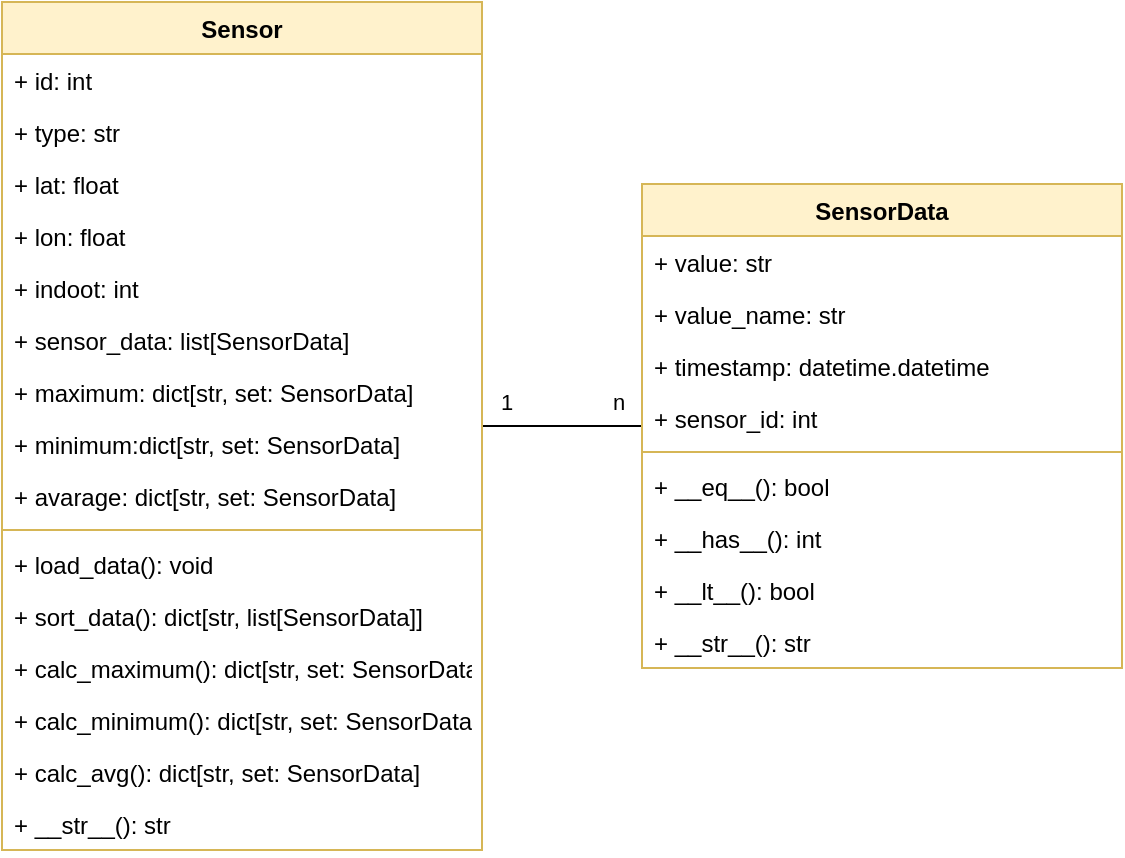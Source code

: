 <mxfile version="20.8.10" type="device" pages="2"><diagram name="Klassendiagramm" id="fnMVqeEOYJR4kWAXItFT"><mxGraphModel dx="526" dy="2151" grid="1" gridSize="10" guides="1" tooltips="1" connect="1" arrows="1" fold="1" page="1" pageScale="1" pageWidth="827" pageHeight="1169" math="0" shadow="0"><root><mxCell id="3HQV4Jy5ktPSQakiJ1Hj-0"/><mxCell id="3HQV4Jy5ktPSQakiJ1Hj-1" parent="3HQV4Jy5ktPSQakiJ1Hj-0"/><mxCell id="et2WI013PXlEvmsH1U_e-0" style="edgeStyle=orthogonalEdgeStyle;rounded=0;orthogonalLoop=1;jettySize=auto;html=1;endArrow=none;endFill=0;" edge="1" parent="3HQV4Jy5ktPSQakiJ1Hj-1" source="et2WI013PXlEvmsH1U_e-3" target="et2WI013PXlEvmsH1U_e-20"><mxGeometry relative="1" as="geometry"><Array as="points"><mxPoint x="310" y="-908"/><mxPoint x="310" y="-908"/></Array></mxGeometry></mxCell><mxCell id="et2WI013PXlEvmsH1U_e-1" value="1" style="edgeLabel;html=1;align=center;verticalAlign=middle;resizable=0;points=[];" vertex="1" connectable="0" parent="et2WI013PXlEvmsH1U_e-0"><mxGeometry x="-0.717" relative="1" as="geometry"><mxPoint y="-12" as="offset"/></mxGeometry></mxCell><mxCell id="et2WI013PXlEvmsH1U_e-2" value="n" style="edgeLabel;html=1;align=center;verticalAlign=middle;resizable=0;points=[];" vertex="1" connectable="0" parent="et2WI013PXlEvmsH1U_e-0"><mxGeometry x="0.7" relative="1" as="geometry"><mxPoint y="-12" as="offset"/></mxGeometry></mxCell><mxCell id="et2WI013PXlEvmsH1U_e-3" value="Sensor" style="swimlane;fontStyle=1;align=center;verticalAlign=top;childLayout=stackLayout;horizontal=1;startSize=26;horizontalStack=0;resizeParent=1;resizeParentMax=0;resizeLast=0;collapsible=1;marginBottom=0;fillColor=#fff2cc;strokeColor=#d6b656;" vertex="1" parent="3HQV4Jy5ktPSQakiJ1Hj-1"><mxGeometry x="40" y="-1120" width="240" height="424" as="geometry"/></mxCell><mxCell id="et2WI013PXlEvmsH1U_e-4" value="+ id: int" style="text;strokeColor=none;fillColor=none;align=left;verticalAlign=top;spacingLeft=4;spacingRight=4;overflow=hidden;rotatable=0;points=[[0,0.5],[1,0.5]];portConstraint=eastwest;" vertex="1" parent="et2WI013PXlEvmsH1U_e-3"><mxGeometry y="26" width="240" height="26" as="geometry"/></mxCell><mxCell id="et2WI013PXlEvmsH1U_e-5" value="+ type: str" style="text;strokeColor=none;fillColor=none;align=left;verticalAlign=top;spacingLeft=4;spacingRight=4;overflow=hidden;rotatable=0;points=[[0,0.5],[1,0.5]];portConstraint=eastwest;" vertex="1" parent="et2WI013PXlEvmsH1U_e-3"><mxGeometry y="52" width="240" height="26" as="geometry"/></mxCell><mxCell id="et2WI013PXlEvmsH1U_e-6" value="+ lat: float" style="text;strokeColor=none;fillColor=none;align=left;verticalAlign=top;spacingLeft=4;spacingRight=4;overflow=hidden;rotatable=0;points=[[0,0.5],[1,0.5]];portConstraint=eastwest;" vertex="1" parent="et2WI013PXlEvmsH1U_e-3"><mxGeometry y="78" width="240" height="26" as="geometry"/></mxCell><mxCell id="et2WI013PXlEvmsH1U_e-7" value="+ lon: float" style="text;strokeColor=none;fillColor=none;align=left;verticalAlign=top;spacingLeft=4;spacingRight=4;overflow=hidden;rotatable=0;points=[[0,0.5],[1,0.5]];portConstraint=eastwest;" vertex="1" parent="et2WI013PXlEvmsH1U_e-3"><mxGeometry y="104" width="240" height="26" as="geometry"/></mxCell><mxCell id="et2WI013PXlEvmsH1U_e-8" value="+ indoot: int" style="text;strokeColor=none;fillColor=none;align=left;verticalAlign=top;spacingLeft=4;spacingRight=4;overflow=hidden;rotatable=0;points=[[0,0.5],[1,0.5]];portConstraint=eastwest;" vertex="1" parent="et2WI013PXlEvmsH1U_e-3"><mxGeometry y="130" width="240" height="26" as="geometry"/></mxCell><mxCell id="et2WI013PXlEvmsH1U_e-9" value="+ sensor_data: list[SensorData]" style="text;strokeColor=none;fillColor=none;align=left;verticalAlign=top;spacingLeft=4;spacingRight=4;overflow=hidden;rotatable=0;points=[[0,0.5],[1,0.5]];portConstraint=eastwest;" vertex="1" parent="et2WI013PXlEvmsH1U_e-3"><mxGeometry y="156" width="240" height="26" as="geometry"/></mxCell><mxCell id="et2WI013PXlEvmsH1U_e-10" value="+ maximum: dict[str, set: SensorData]" style="text;strokeColor=none;fillColor=none;align=left;verticalAlign=top;spacingLeft=4;spacingRight=4;overflow=hidden;rotatable=0;points=[[0,0.5],[1,0.5]];portConstraint=eastwest;" vertex="1" parent="et2WI013PXlEvmsH1U_e-3"><mxGeometry y="182" width="240" height="26" as="geometry"/></mxCell><mxCell id="et2WI013PXlEvmsH1U_e-11" value="+ minimum:dict[str, set: SensorData]" style="text;strokeColor=none;fillColor=none;align=left;verticalAlign=top;spacingLeft=4;spacingRight=4;overflow=hidden;rotatable=0;points=[[0,0.5],[1,0.5]];portConstraint=eastwest;" vertex="1" parent="et2WI013PXlEvmsH1U_e-3"><mxGeometry y="208" width="240" height="26" as="geometry"/></mxCell><mxCell id="et2WI013PXlEvmsH1U_e-12" value="+ avarage: dict[str, set: SensorData]" style="text;strokeColor=none;fillColor=none;align=left;verticalAlign=top;spacingLeft=4;spacingRight=4;overflow=hidden;rotatable=0;points=[[0,0.5],[1,0.5]];portConstraint=eastwest;" vertex="1" parent="et2WI013PXlEvmsH1U_e-3"><mxGeometry y="234" width="240" height="26" as="geometry"/></mxCell><mxCell id="et2WI013PXlEvmsH1U_e-13" value="" style="line;strokeWidth=1;fillColor=none;align=left;verticalAlign=middle;spacingTop=-1;spacingLeft=3;spacingRight=3;rotatable=0;labelPosition=right;points=[];portConstraint=eastwest;strokeColor=inherit;" vertex="1" parent="et2WI013PXlEvmsH1U_e-3"><mxGeometry y="260" width="240" height="8" as="geometry"/></mxCell><mxCell id="et2WI013PXlEvmsH1U_e-14" value="+ load_data(): void" style="text;strokeColor=none;fillColor=none;align=left;verticalAlign=top;spacingLeft=4;spacingRight=4;overflow=hidden;rotatable=0;points=[[0,0.5],[1,0.5]];portConstraint=eastwest;" vertex="1" parent="et2WI013PXlEvmsH1U_e-3"><mxGeometry y="268" width="240" height="26" as="geometry"/></mxCell><mxCell id="et2WI013PXlEvmsH1U_e-15" value="+ sort_data(): dict[str, list[SensorData]]" style="text;strokeColor=none;fillColor=none;align=left;verticalAlign=top;spacingLeft=4;spacingRight=4;overflow=hidden;rotatable=0;points=[[0,0.5],[1,0.5]];portConstraint=eastwest;" vertex="1" parent="et2WI013PXlEvmsH1U_e-3"><mxGeometry y="294" width="240" height="26" as="geometry"/></mxCell><mxCell id="et2WI013PXlEvmsH1U_e-16" value="+ calc_maximum(): dict[str, set: SensorData]" style="text;strokeColor=none;fillColor=none;align=left;verticalAlign=top;spacingLeft=4;spacingRight=4;overflow=hidden;rotatable=0;points=[[0,0.5],[1,0.5]];portConstraint=eastwest;" vertex="1" parent="et2WI013PXlEvmsH1U_e-3"><mxGeometry y="320" width="240" height="26" as="geometry"/></mxCell><mxCell id="et2WI013PXlEvmsH1U_e-17" value="+ calc_minimum(): dict[str, set: SensorData]" style="text;strokeColor=none;fillColor=none;align=left;verticalAlign=top;spacingLeft=4;spacingRight=4;overflow=hidden;rotatable=0;points=[[0,0.5],[1,0.5]];portConstraint=eastwest;" vertex="1" parent="et2WI013PXlEvmsH1U_e-3"><mxGeometry y="346" width="240" height="26" as="geometry"/></mxCell><mxCell id="et2WI013PXlEvmsH1U_e-18" value="+ calc_avg(): dict[str, set: SensorData]" style="text;strokeColor=none;fillColor=none;align=left;verticalAlign=top;spacingLeft=4;spacingRight=4;overflow=hidden;rotatable=0;points=[[0,0.5],[1,0.5]];portConstraint=eastwest;" vertex="1" parent="et2WI013PXlEvmsH1U_e-3"><mxGeometry y="372" width="240" height="26" as="geometry"/></mxCell><mxCell id="et2WI013PXlEvmsH1U_e-19" value="+ __str__(): str" style="text;strokeColor=none;fillColor=none;align=left;verticalAlign=top;spacingLeft=4;spacingRight=4;overflow=hidden;rotatable=0;points=[[0,0.5],[1,0.5]];portConstraint=eastwest;" vertex="1" parent="et2WI013PXlEvmsH1U_e-3"><mxGeometry y="398" width="240" height="26" as="geometry"/></mxCell><mxCell id="et2WI013PXlEvmsH1U_e-20" value="SensorData" style="swimlane;fontStyle=1;align=center;verticalAlign=top;childLayout=stackLayout;horizontal=1;startSize=26;horizontalStack=0;resizeParent=1;resizeParentMax=0;resizeLast=0;collapsible=1;marginBottom=0;fillColor=#fff2cc;strokeColor=#d6b656;" vertex="1" parent="3HQV4Jy5ktPSQakiJ1Hj-1"><mxGeometry x="360" y="-1029" width="240" height="242" as="geometry"/></mxCell><mxCell id="et2WI013PXlEvmsH1U_e-21" value="+ value: str" style="text;strokeColor=none;fillColor=none;align=left;verticalAlign=top;spacingLeft=4;spacingRight=4;overflow=hidden;rotatable=0;points=[[0,0.5],[1,0.5]];portConstraint=eastwest;" vertex="1" parent="et2WI013PXlEvmsH1U_e-20"><mxGeometry y="26" width="240" height="26" as="geometry"/></mxCell><mxCell id="et2WI013PXlEvmsH1U_e-22" value="+ value_name: str" style="text;strokeColor=none;fillColor=none;align=left;verticalAlign=top;spacingLeft=4;spacingRight=4;overflow=hidden;rotatable=0;points=[[0,0.5],[1,0.5]];portConstraint=eastwest;" vertex="1" parent="et2WI013PXlEvmsH1U_e-20"><mxGeometry y="52" width="240" height="26" as="geometry"/></mxCell><mxCell id="et2WI013PXlEvmsH1U_e-23" value="+ timestamp: datetime.datetime" style="text;strokeColor=none;fillColor=none;align=left;verticalAlign=top;spacingLeft=4;spacingRight=4;overflow=hidden;rotatable=0;points=[[0,0.5],[1,0.5]];portConstraint=eastwest;" vertex="1" parent="et2WI013PXlEvmsH1U_e-20"><mxGeometry y="78" width="240" height="26" as="geometry"/></mxCell><mxCell id="et2WI013PXlEvmsH1U_e-24" value="+ sensor_id: int" style="text;strokeColor=none;fillColor=none;align=left;verticalAlign=top;spacingLeft=4;spacingRight=4;overflow=hidden;rotatable=0;points=[[0,0.5],[1,0.5]];portConstraint=eastwest;" vertex="1" parent="et2WI013PXlEvmsH1U_e-20"><mxGeometry y="104" width="240" height="26" as="geometry"/></mxCell><mxCell id="et2WI013PXlEvmsH1U_e-25" value="" style="line;strokeWidth=1;fillColor=none;align=left;verticalAlign=middle;spacingTop=-1;spacingLeft=3;spacingRight=3;rotatable=0;labelPosition=right;points=[];portConstraint=eastwest;strokeColor=inherit;" vertex="1" parent="et2WI013PXlEvmsH1U_e-20"><mxGeometry y="130" width="240" height="8" as="geometry"/></mxCell><mxCell id="et2WI013PXlEvmsH1U_e-26" value="+ __eq__(): bool" style="text;strokeColor=none;fillColor=none;align=left;verticalAlign=top;spacingLeft=4;spacingRight=4;overflow=hidden;rotatable=0;points=[[0,0.5],[1,0.5]];portConstraint=eastwest;" vertex="1" parent="et2WI013PXlEvmsH1U_e-20"><mxGeometry y="138" width="240" height="26" as="geometry"/></mxCell><mxCell id="et2WI013PXlEvmsH1U_e-27" value="+ __has__(): int" style="text;strokeColor=none;fillColor=none;align=left;verticalAlign=top;spacingLeft=4;spacingRight=4;overflow=hidden;rotatable=0;points=[[0,0.5],[1,0.5]];portConstraint=eastwest;" vertex="1" parent="et2WI013PXlEvmsH1U_e-20"><mxGeometry y="164" width="240" height="26" as="geometry"/></mxCell><mxCell id="et2WI013PXlEvmsH1U_e-28" value="+ __lt__(): bool" style="text;strokeColor=none;fillColor=none;align=left;verticalAlign=top;spacingLeft=4;spacingRight=4;overflow=hidden;rotatable=0;points=[[0,0.5],[1,0.5]];portConstraint=eastwest;" vertex="1" parent="et2WI013PXlEvmsH1U_e-20"><mxGeometry y="190" width="240" height="26" as="geometry"/></mxCell><mxCell id="et2WI013PXlEvmsH1U_e-29" value="+ __str__(): str" style="text;strokeColor=none;fillColor=none;align=left;verticalAlign=top;spacingLeft=4;spacingRight=4;overflow=hidden;rotatable=0;points=[[0,0.5],[1,0.5]];portConstraint=eastwest;" vertex="1" parent="et2WI013PXlEvmsH1U_e-20"><mxGeometry y="216" width="240" height="26" as="geometry"/></mxCell></root></mxGraphModel></diagram><diagram id="gMfUwGkGB_I4zFzvzQx4" name="ER-Diagramm"><mxGraphModel dx="559" dy="1044" grid="1" gridSize="10" guides="1" tooltips="1" connect="1" arrows="1" fold="1" page="1" pageScale="1" pageWidth="827" pageHeight="1169" math="0" shadow="0"><root><mxCell id="0"/><mxCell id="1" parent="0"/><mxCell id="K38D2kZQDEPlY20jTdLN-14" value="sensor_type" style="shape=table;startSize=30;container=1;collapsible=1;childLayout=tableLayout;fixedRows=1;rowLines=0;fontStyle=1;align=center;resizeLast=1;" vertex="1" parent="1"><mxGeometry x="40" y="40" width="180" height="120" as="geometry"><mxRectangle x="40" y="40" width="110" height="30" as="alternateBounds"/></mxGeometry></mxCell><mxCell id="K38D2kZQDEPlY20jTdLN-15" value="" style="shape=tableRow;horizontal=0;startSize=0;swimlaneHead=0;swimlaneBody=0;fillColor=none;collapsible=0;dropTarget=0;points=[[0,0.5],[1,0.5]];portConstraint=eastwest;top=0;left=0;right=0;bottom=1;" vertex="1" parent="K38D2kZQDEPlY20jTdLN-14"><mxGeometry y="30" width="180" height="30" as="geometry"/></mxCell><mxCell id="K38D2kZQDEPlY20jTdLN-16" value="P/FK" style="shape=partialRectangle;connectable=0;fillColor=none;top=0;left=0;bottom=0;right=0;fontStyle=1;overflow=hidden;" vertex="1" parent="K38D2kZQDEPlY20jTdLN-15"><mxGeometry width="30" height="30" as="geometry"><mxRectangle width="30" height="30" as="alternateBounds"/></mxGeometry></mxCell><mxCell id="K38D2kZQDEPlY20jTdLN-17" value="sensor_id: INTEGER" style="shape=partialRectangle;connectable=0;fillColor=none;top=0;left=0;bottom=0;right=0;align=left;spacingLeft=6;fontStyle=5;overflow=hidden;" vertex="1" parent="K38D2kZQDEPlY20jTdLN-15"><mxGeometry x="30" width="150" height="30" as="geometry"><mxRectangle width="150" height="30" as="alternateBounds"/></mxGeometry></mxCell><mxCell id="K38D2kZQDEPlY20jTdLN-18" value="" style="shape=tableRow;horizontal=0;startSize=0;swimlaneHead=0;swimlaneBody=0;fillColor=none;collapsible=0;dropTarget=0;points=[[0,0.5],[1,0.5]];portConstraint=eastwest;top=0;left=0;right=0;bottom=0;" vertex="1" parent="K38D2kZQDEPlY20jTdLN-14"><mxGeometry y="60" width="180" height="30" as="geometry"/></mxCell><mxCell id="K38D2kZQDEPlY20jTdLN-19" value="" style="shape=partialRectangle;connectable=0;fillColor=none;top=0;left=0;bottom=0;right=0;editable=1;overflow=hidden;" vertex="1" parent="K38D2kZQDEPlY20jTdLN-18"><mxGeometry width="30" height="30" as="geometry"><mxRectangle width="30" height="30" as="alternateBounds"/></mxGeometry></mxCell><mxCell id="K38D2kZQDEPlY20jTdLN-20" value="sensor_type: TEXT" style="shape=partialRectangle;connectable=0;fillColor=none;top=0;left=0;bottom=0;right=0;align=left;spacingLeft=6;overflow=hidden;" vertex="1" parent="K38D2kZQDEPlY20jTdLN-18"><mxGeometry x="30" width="150" height="30" as="geometry"><mxRectangle width="150" height="30" as="alternateBounds"/></mxGeometry></mxCell><mxCell id="K38D2kZQDEPlY20jTdLN-21" value="" style="shape=tableRow;horizontal=0;startSize=0;swimlaneHead=0;swimlaneBody=0;fillColor=none;collapsible=0;dropTarget=0;points=[[0,0.5],[1,0.5]];portConstraint=eastwest;top=0;left=0;right=0;bottom=0;" vertex="1" parent="K38D2kZQDEPlY20jTdLN-14"><mxGeometry y="90" width="180" height="30" as="geometry"/></mxCell><mxCell id="K38D2kZQDEPlY20jTdLN-22" value="" style="shape=partialRectangle;connectable=0;fillColor=none;top=0;left=0;bottom=0;right=0;editable=1;overflow=hidden;" vertex="1" parent="K38D2kZQDEPlY20jTdLN-21"><mxGeometry width="30" height="30" as="geometry"><mxRectangle width="30" height="30" as="alternateBounds"/></mxGeometry></mxCell><mxCell id="K38D2kZQDEPlY20jTdLN-23" value="indoor: INT" style="shape=partialRectangle;connectable=0;fillColor=none;top=0;left=0;bottom=0;right=0;align=left;spacingLeft=6;overflow=hidden;" vertex="1" parent="K38D2kZQDEPlY20jTdLN-21"><mxGeometry x="30" width="150" height="30" as="geometry"><mxRectangle width="150" height="30" as="alternateBounds"/></mxGeometry></mxCell><mxCell id="K38D2kZQDEPlY20jTdLN-27" value="gui_settings" style="shape=table;startSize=30;container=1;collapsible=1;childLayout=tableLayout;fixedRows=1;rowLines=0;fontStyle=1;align=center;resizeLast=1;" vertex="1" parent="1"><mxGeometry x="324" y="10" width="180" height="90" as="geometry"/></mxCell><mxCell id="K38D2kZQDEPlY20jTdLN-28" value="" style="shape=tableRow;horizontal=0;startSize=0;swimlaneHead=0;swimlaneBody=0;fillColor=none;collapsible=0;dropTarget=0;points=[[0,0.5],[1,0.5]];portConstraint=eastwest;top=0;left=0;right=0;bottom=1;" vertex="1" parent="K38D2kZQDEPlY20jTdLN-27"><mxGeometry y="30" width="180" height="30" as="geometry"/></mxCell><mxCell id="K38D2kZQDEPlY20jTdLN-29" value="PK" style="shape=partialRectangle;connectable=0;fillColor=none;top=0;left=0;bottom=0;right=0;fontStyle=1;overflow=hidden;" vertex="1" parent="K38D2kZQDEPlY20jTdLN-28"><mxGeometry width="30" height="30" as="geometry"><mxRectangle width="30" height="30" as="alternateBounds"/></mxGeometry></mxCell><mxCell id="K38D2kZQDEPlY20jTdLN-30" value="name: TEXT" style="shape=partialRectangle;connectable=0;fillColor=none;top=0;left=0;bottom=0;right=0;align=left;spacingLeft=6;fontStyle=5;overflow=hidden;" vertex="1" parent="K38D2kZQDEPlY20jTdLN-28"><mxGeometry x="30" width="150" height="30" as="geometry"><mxRectangle width="150" height="30" as="alternateBounds"/></mxGeometry></mxCell><mxCell id="K38D2kZQDEPlY20jTdLN-31" value="" style="shape=tableRow;horizontal=0;startSize=0;swimlaneHead=0;swimlaneBody=0;fillColor=none;collapsible=0;dropTarget=0;points=[[0,0.5],[1,0.5]];portConstraint=eastwest;top=0;left=0;right=0;bottom=0;" vertex="1" parent="K38D2kZQDEPlY20jTdLN-27"><mxGeometry y="60" width="180" height="30" as="geometry"/></mxCell><mxCell id="K38D2kZQDEPlY20jTdLN-32" value="" style="shape=partialRectangle;connectable=0;fillColor=none;top=0;left=0;bottom=0;right=0;editable=1;overflow=hidden;" vertex="1" parent="K38D2kZQDEPlY20jTdLN-31"><mxGeometry width="30" height="30" as="geometry"><mxRectangle width="30" height="30" as="alternateBounds"/></mxGeometry></mxCell><mxCell id="K38D2kZQDEPlY20jTdLN-33" value="value: TEXT" style="shape=partialRectangle;connectable=0;fillColor=none;top=0;left=0;bottom=0;right=0;align=left;spacingLeft=6;overflow=hidden;" vertex="1" parent="K38D2kZQDEPlY20jTdLN-31"><mxGeometry x="30" width="150" height="30" as="geometry"><mxRectangle width="150" height="30" as="alternateBounds"/></mxGeometry></mxCell><mxCell id="K38D2kZQDEPlY20jTdLN-104" style="edgeStyle=orthogonalEdgeStyle;rounded=0;orthogonalLoop=1;jettySize=auto;html=1;endArrow=none;endFill=0;startArrow=ERoneToMany;startFill=0;" edge="1" parent="1" source="K38D2kZQDEPlY20jTdLN-40" target="K38D2kZQDEPlY20jTdLN-14"><mxGeometry relative="1" as="geometry"/></mxCell><mxCell id="K38D2kZQDEPlY20jTdLN-105" value="1" style="edgeLabel;html=1;align=center;verticalAlign=middle;resizable=0;points=[];" vertex="1" connectable="0" parent="K38D2kZQDEPlY20jTdLN-104"><mxGeometry x="0.645" y="-2" relative="1" as="geometry"><mxPoint x="4" y="2" as="offset"/></mxGeometry></mxCell><mxCell id="K38D2kZQDEPlY20jTdLN-106" value="n" style="edgeLabel;html=1;align=center;verticalAlign=middle;resizable=0;points=[];" vertex="1" connectable="0" parent="K38D2kZQDEPlY20jTdLN-104"><mxGeometry x="-0.67" y="1" relative="1" as="geometry"><mxPoint x="7" as="offset"/></mxGeometry></mxCell><mxCell id="K38D2kZQDEPlY20jTdLN-40" value="sensor" style="shape=table;startSize=30;container=1;collapsible=1;childLayout=tableLayout;fixedRows=1;rowLines=0;fontStyle=1;align=center;resizeLast=1;" vertex="1" parent="1"><mxGeometry x="40" y="220" width="180" height="120" as="geometry"/></mxCell><mxCell id="K38D2kZQDEPlY20jTdLN-41" value="" style="shape=tableRow;horizontal=0;startSize=0;swimlaneHead=0;swimlaneBody=0;fillColor=none;collapsible=0;dropTarget=0;points=[[0,0.5],[1,0.5]];portConstraint=eastwest;top=0;left=0;right=0;bottom=1;" vertex="1" parent="K38D2kZQDEPlY20jTdLN-40"><mxGeometry y="30" width="180" height="30" as="geometry"/></mxCell><mxCell id="K38D2kZQDEPlY20jTdLN-42" value="PK" style="shape=partialRectangle;connectable=0;fillColor=none;top=0;left=0;bottom=0;right=0;fontStyle=1;overflow=hidden;" vertex="1" parent="K38D2kZQDEPlY20jTdLN-41"><mxGeometry width="30" height="30" as="geometry"><mxRectangle width="30" height="30" as="alternateBounds"/></mxGeometry></mxCell><mxCell id="K38D2kZQDEPlY20jTdLN-43" value="id: INT" style="shape=partialRectangle;connectable=0;fillColor=none;top=0;left=0;bottom=0;right=0;align=left;spacingLeft=6;fontStyle=5;overflow=hidden;" vertex="1" parent="K38D2kZQDEPlY20jTdLN-41"><mxGeometry x="30" width="150" height="30" as="geometry"><mxRectangle width="150" height="30" as="alternateBounds"/></mxGeometry></mxCell><mxCell id="K38D2kZQDEPlY20jTdLN-44" value="" style="shape=tableRow;horizontal=0;startSize=0;swimlaneHead=0;swimlaneBody=0;fillColor=none;collapsible=0;dropTarget=0;points=[[0,0.5],[1,0.5]];portConstraint=eastwest;top=0;left=0;right=0;bottom=0;" vertex="1" parent="K38D2kZQDEPlY20jTdLN-40"><mxGeometry y="60" width="180" height="30" as="geometry"/></mxCell><mxCell id="K38D2kZQDEPlY20jTdLN-45" value="" style="shape=partialRectangle;connectable=0;fillColor=none;top=0;left=0;bottom=0;right=0;editable=1;overflow=hidden;" vertex="1" parent="K38D2kZQDEPlY20jTdLN-44"><mxGeometry width="30" height="30" as="geometry"><mxRectangle width="30" height="30" as="alternateBounds"/></mxGeometry></mxCell><mxCell id="K38D2kZQDEPlY20jTdLN-46" value="lat: INT" style="shape=partialRectangle;connectable=0;fillColor=none;top=0;left=0;bottom=0;right=0;align=left;spacingLeft=6;overflow=hidden;" vertex="1" parent="K38D2kZQDEPlY20jTdLN-44"><mxGeometry x="30" width="150" height="30" as="geometry"><mxRectangle width="150" height="30" as="alternateBounds"/></mxGeometry></mxCell><mxCell id="K38D2kZQDEPlY20jTdLN-47" value="" style="shape=tableRow;horizontal=0;startSize=0;swimlaneHead=0;swimlaneBody=0;fillColor=none;collapsible=0;dropTarget=0;points=[[0,0.5],[1,0.5]];portConstraint=eastwest;top=0;left=0;right=0;bottom=0;" vertex="1" parent="K38D2kZQDEPlY20jTdLN-40"><mxGeometry y="90" width="180" height="30" as="geometry"/></mxCell><mxCell id="K38D2kZQDEPlY20jTdLN-48" value="" style="shape=partialRectangle;connectable=0;fillColor=none;top=0;left=0;bottom=0;right=0;editable=1;overflow=hidden;" vertex="1" parent="K38D2kZQDEPlY20jTdLN-47"><mxGeometry width="30" height="30" as="geometry"><mxRectangle width="30" height="30" as="alternateBounds"/></mxGeometry></mxCell><mxCell id="K38D2kZQDEPlY20jTdLN-49" value="lon: INT" style="shape=partialRectangle;connectable=0;fillColor=none;top=0;left=0;bottom=0;right=0;align=left;spacingLeft=6;overflow=hidden;" vertex="1" parent="K38D2kZQDEPlY20jTdLN-47"><mxGeometry x="30" width="150" height="30" as="geometry"><mxRectangle width="150" height="30" as="alternateBounds"/></mxGeometry></mxCell><mxCell id="K38D2kZQDEPlY20jTdLN-53" value="sensor_search_type" style="shape=table;startSize=30;container=1;collapsible=1;childLayout=tableLayout;fixedRows=1;rowLines=0;fontStyle=1;align=center;resizeLast=1;" vertex="1" parent="1"><mxGeometry x="324" y="120" width="180" height="60" as="geometry"/></mxCell><mxCell id="K38D2kZQDEPlY20jTdLN-54" value="" style="shape=tableRow;horizontal=0;startSize=0;swimlaneHead=0;swimlaneBody=0;fillColor=none;collapsible=0;dropTarget=0;points=[[0,0.5],[1,0.5]];portConstraint=eastwest;top=0;left=0;right=0;bottom=1;" vertex="1" parent="K38D2kZQDEPlY20jTdLN-53"><mxGeometry y="30" width="180" height="30" as="geometry"/></mxCell><mxCell id="K38D2kZQDEPlY20jTdLN-55" value="PK" style="shape=partialRectangle;connectable=0;fillColor=none;top=0;left=0;bottom=0;right=0;fontStyle=1;overflow=hidden;" vertex="1" parent="K38D2kZQDEPlY20jTdLN-54"><mxGeometry width="30" height="30" as="geometry"><mxRectangle width="30" height="30" as="alternateBounds"/></mxGeometry></mxCell><mxCell id="K38D2kZQDEPlY20jTdLN-56" value="type" style="shape=partialRectangle;connectable=0;fillColor=none;top=0;left=0;bottom=0;right=0;align=left;spacingLeft=6;fontStyle=5;overflow=hidden;" vertex="1" parent="K38D2kZQDEPlY20jTdLN-54"><mxGeometry x="30" width="150" height="30" as="geometry"><mxRectangle width="150" height="30" as="alternateBounds"/></mxGeometry></mxCell><mxCell id="K38D2kZQDEPlY20jTdLN-81" value="data" style="shape=table;startSize=30;container=1;collapsible=1;childLayout=tableLayout;fixedRows=1;rowLines=0;fontStyle=1;align=center;resizeLast=1;" vertex="1" parent="1"><mxGeometry x="324" y="220" width="180" height="150" as="geometry"/></mxCell><mxCell id="K38D2kZQDEPlY20jTdLN-82" value="" style="shape=tableRow;horizontal=0;startSize=0;swimlaneHead=0;swimlaneBody=0;fillColor=none;collapsible=0;dropTarget=0;points=[[0,0.5],[1,0.5]];portConstraint=eastwest;top=0;left=0;right=0;bottom=1;" vertex="1" parent="K38D2kZQDEPlY20jTdLN-81"><mxGeometry y="30" width="180" height="30" as="geometry"/></mxCell><mxCell id="K38D2kZQDEPlY20jTdLN-83" value="PK" style="shape=partialRectangle;connectable=0;fillColor=none;top=0;left=0;bottom=0;right=0;fontStyle=1;overflow=hidden;" vertex="1" parent="K38D2kZQDEPlY20jTdLN-82"><mxGeometry width="30" height="30" as="geometry"><mxRectangle width="30" height="30" as="alternateBounds"/></mxGeometry></mxCell><mxCell id="K38D2kZQDEPlY20jTdLN-84" value="time: DATE" style="shape=partialRectangle;connectable=0;fillColor=none;top=0;left=0;bottom=0;right=0;align=left;spacingLeft=6;fontStyle=5;overflow=hidden;" vertex="1" parent="K38D2kZQDEPlY20jTdLN-82"><mxGeometry x="30" width="150" height="30" as="geometry"><mxRectangle width="150" height="30" as="alternateBounds"/></mxGeometry></mxCell><mxCell id="K38D2kZQDEPlY20jTdLN-91" value="" style="shape=tableRow;horizontal=0;startSize=0;swimlaneHead=0;swimlaneBody=0;fillColor=none;collapsible=0;dropTarget=0;points=[[0,0.5],[1,0.5]];portConstraint=eastwest;top=0;left=0;right=0;bottom=1;" vertex="1" parent="K38D2kZQDEPlY20jTdLN-81"><mxGeometry y="60" width="180" height="30" as="geometry"/></mxCell><mxCell id="K38D2kZQDEPlY20jTdLN-92" value="PK" style="shape=partialRectangle;connectable=0;fillColor=none;top=0;left=0;bottom=0;right=0;fontStyle=1;overflow=hidden;" vertex="1" parent="K38D2kZQDEPlY20jTdLN-91"><mxGeometry width="30" height="30" as="geometry"><mxRectangle width="30" height="30" as="alternateBounds"/></mxGeometry></mxCell><mxCell id="K38D2kZQDEPlY20jTdLN-93" value="value_name: TEXT" style="shape=partialRectangle;connectable=0;fillColor=none;top=0;left=0;bottom=0;right=0;align=left;spacingLeft=6;fontStyle=5;overflow=hidden;" vertex="1" parent="K38D2kZQDEPlY20jTdLN-91"><mxGeometry x="30" width="150" height="30" as="geometry"><mxRectangle width="150" height="30" as="alternateBounds"/></mxGeometry></mxCell><mxCell id="K38D2kZQDEPlY20jTdLN-94" value="" style="shape=tableRow;horizontal=0;startSize=0;swimlaneHead=0;swimlaneBody=0;fillColor=none;collapsible=0;dropTarget=0;points=[[0,0.5],[1,0.5]];portConstraint=eastwest;top=0;left=0;right=0;bottom=1;" vertex="1" parent="K38D2kZQDEPlY20jTdLN-81"><mxGeometry y="90" width="180" height="30" as="geometry"/></mxCell><mxCell id="K38D2kZQDEPlY20jTdLN-95" value="P/FK" style="shape=partialRectangle;connectable=0;fillColor=none;top=0;left=0;bottom=0;right=0;fontStyle=1;overflow=hidden;" vertex="1" parent="K38D2kZQDEPlY20jTdLN-94"><mxGeometry width="30" height="30" as="geometry"><mxRectangle width="30" height="30" as="alternateBounds"/></mxGeometry></mxCell><mxCell id="K38D2kZQDEPlY20jTdLN-96" value="sensor_id: INT" style="shape=partialRectangle;connectable=0;fillColor=none;top=0;left=0;bottom=0;right=0;align=left;spacingLeft=6;fontStyle=5;overflow=hidden;" vertex="1" parent="K38D2kZQDEPlY20jTdLN-94"><mxGeometry x="30" width="150" height="30" as="geometry"><mxRectangle width="150" height="30" as="alternateBounds"/></mxGeometry></mxCell><mxCell id="K38D2kZQDEPlY20jTdLN-85" value="" style="shape=tableRow;horizontal=0;startSize=0;swimlaneHead=0;swimlaneBody=0;fillColor=none;collapsible=0;dropTarget=0;points=[[0,0.5],[1,0.5]];portConstraint=eastwest;top=0;left=0;right=0;bottom=0;" vertex="1" parent="K38D2kZQDEPlY20jTdLN-81"><mxGeometry y="120" width="180" height="30" as="geometry"/></mxCell><mxCell id="K38D2kZQDEPlY20jTdLN-86" value="" style="shape=partialRectangle;connectable=0;fillColor=none;top=0;left=0;bottom=0;right=0;editable=1;overflow=hidden;" vertex="1" parent="K38D2kZQDEPlY20jTdLN-85"><mxGeometry width="30" height="30" as="geometry"><mxRectangle width="30" height="30" as="alternateBounds"/></mxGeometry></mxCell><mxCell id="K38D2kZQDEPlY20jTdLN-87" value="value: TEXT" style="shape=partialRectangle;connectable=0;fillColor=none;top=0;left=0;bottom=0;right=0;align=left;spacingLeft=6;overflow=hidden;" vertex="1" parent="K38D2kZQDEPlY20jTdLN-85"><mxGeometry x="30" width="150" height="30" as="geometry"><mxRectangle width="150" height="30" as="alternateBounds"/></mxGeometry></mxCell><mxCell id="K38D2kZQDEPlY20jTdLN-97" value="" style="edgeStyle=entityRelationEdgeStyle;fontSize=12;html=1;endArrow=ERoneToMany;rounded=0;" edge="1" parent="1" source="K38D2kZQDEPlY20jTdLN-40" target="K38D2kZQDEPlY20jTdLN-81"><mxGeometry width="100" height="100" relative="1" as="geometry"><mxPoint x="200" y="180" as="sourcePoint"/><mxPoint x="300" y="80" as="targetPoint"/></mxGeometry></mxCell><mxCell id="K38D2kZQDEPlY20jTdLN-98" value="1" style="edgeLabel;html=1;align=center;verticalAlign=middle;resizable=0;points=[];" vertex="1" connectable="0" parent="K38D2kZQDEPlY20jTdLN-97"><mxGeometry x="-0.606" y="-2" relative="1" as="geometry"><mxPoint x="-11" y="-12" as="offset"/></mxGeometry></mxCell><mxCell id="K38D2kZQDEPlY20jTdLN-99" value="n" style="edgeLabel;html=1;align=center;verticalAlign=middle;resizable=0;points=[];" vertex="1" connectable="0" parent="K38D2kZQDEPlY20jTdLN-97"><mxGeometry x="0.342" y="-4" relative="1" as="geometry"><mxPoint x="12" y="-17" as="offset"/></mxGeometry></mxCell></root></mxGraphModel></diagram></mxfile>